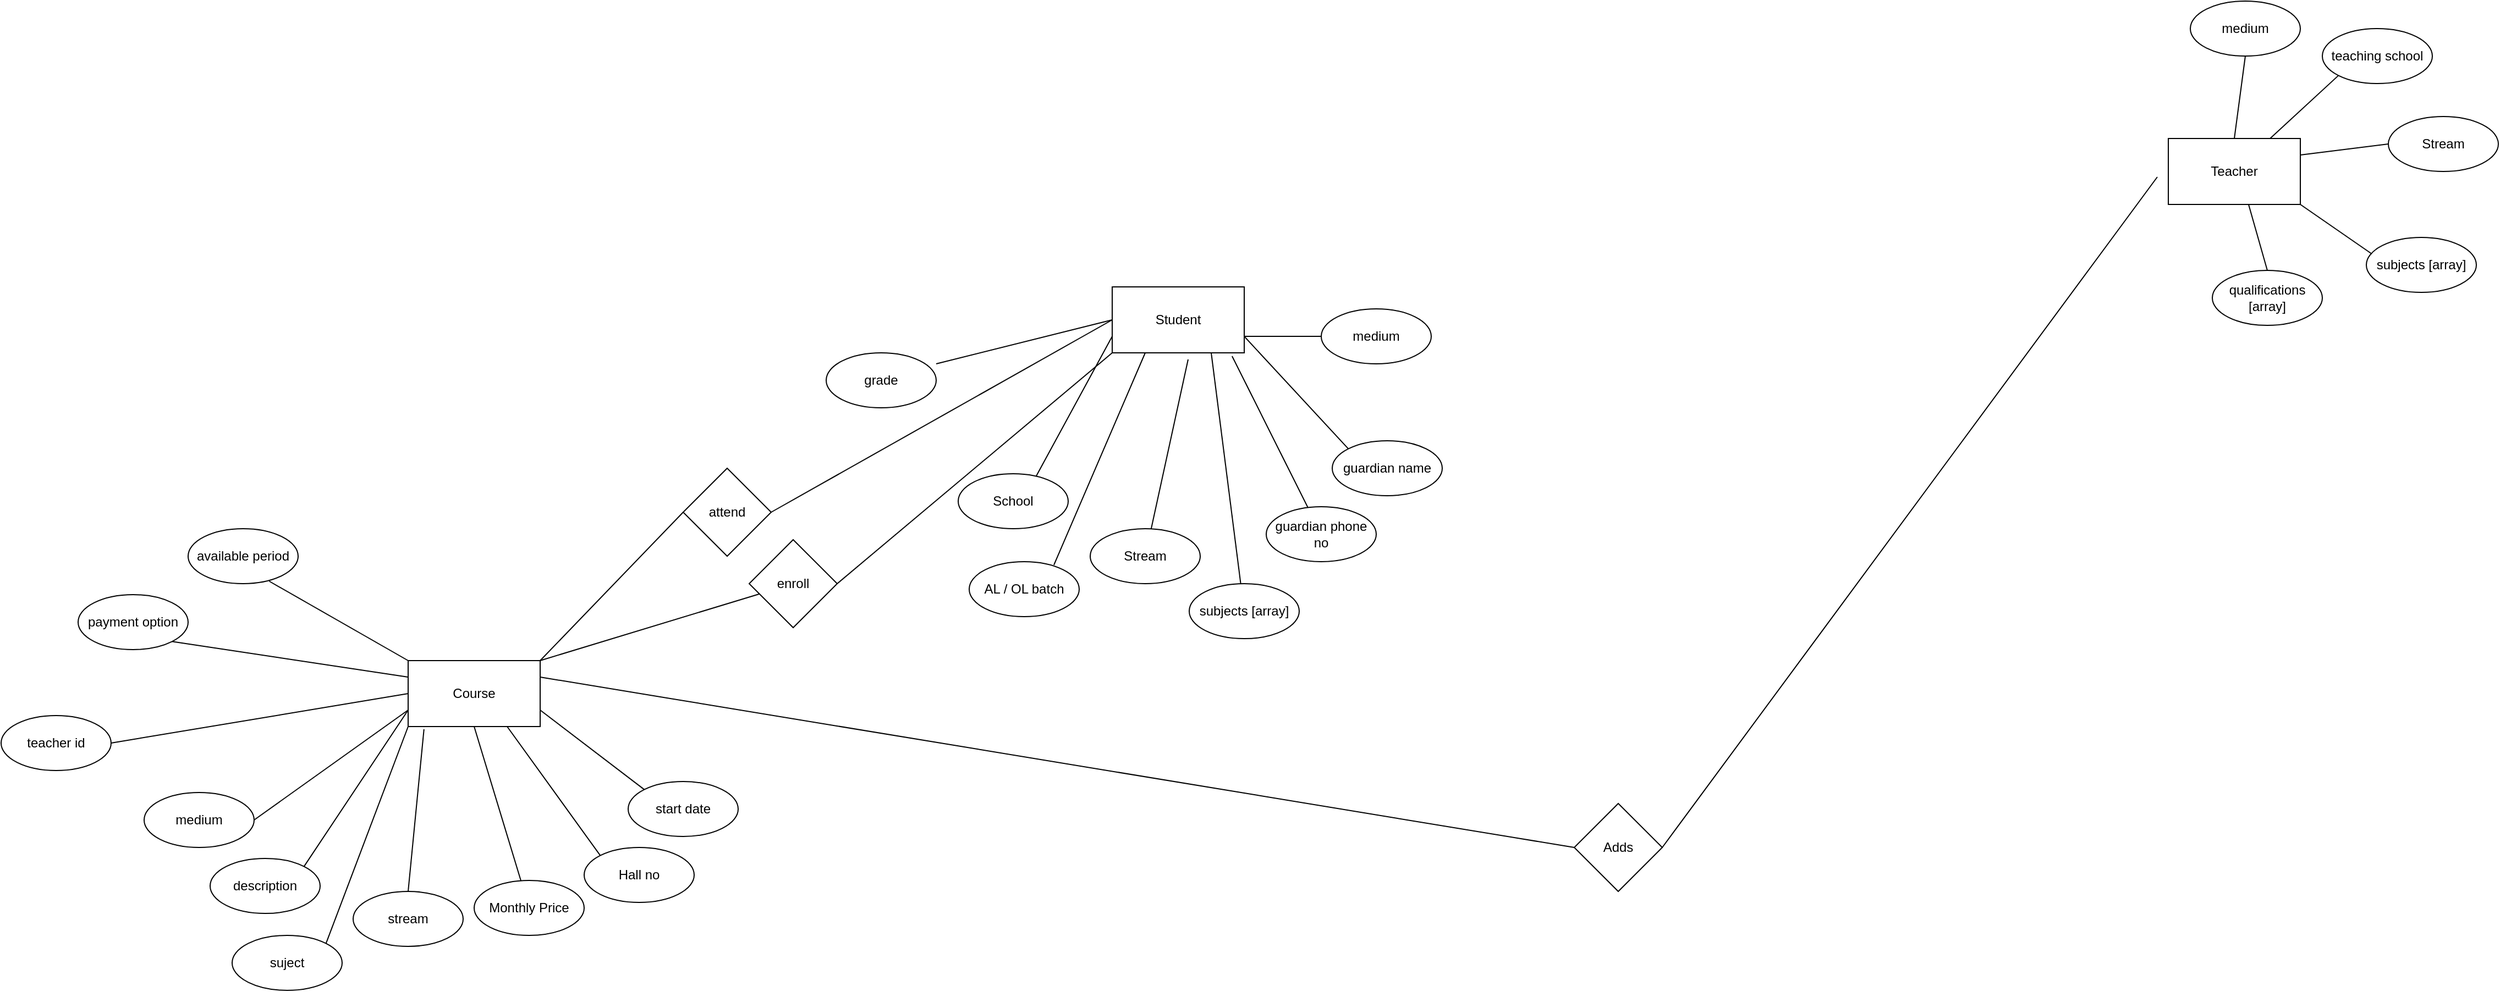 <mxfile version="21.5.0" type="device">
  <diagram id="-HUWZZVsckjwVQqoBrfk" name="Page-1">
    <mxGraphModel dx="3903" dy="1573" grid="1" gridSize="10" guides="1" tooltips="1" connect="1" arrows="1" fold="1" page="1" pageScale="1" pageWidth="850" pageHeight="1100" math="0" shadow="0">
      <root>
        <mxCell id="0" />
        <mxCell id="1" parent="0" />
        <mxCell id="8" value="grade" style="ellipse;whiteSpace=wrap;html=1;" parent="1" vertex="1">
          <mxGeometry x="-60" y="550" width="100" height="50" as="geometry" />
        </mxCell>
        <mxCell id="16" value="Student" style="rounded=0;whiteSpace=wrap;html=1;" parent="1" vertex="1">
          <mxGeometry x="200" y="490" width="120" height="60" as="geometry" />
        </mxCell>
        <mxCell id="28" value="School" style="ellipse;whiteSpace=wrap;html=1;" parent="1" vertex="1">
          <mxGeometry x="60" y="660" width="100" height="50" as="geometry" />
        </mxCell>
        <mxCell id="32" value="AL / OL batch" style="ellipse;whiteSpace=wrap;html=1;" parent="1" vertex="1">
          <mxGeometry x="70" y="740" width="100" height="50" as="geometry" />
        </mxCell>
        <mxCell id="33" value="Stream" style="ellipse;whiteSpace=wrap;html=1;" parent="1" vertex="1">
          <mxGeometry x="180" y="710" width="100" height="50" as="geometry" />
        </mxCell>
        <mxCell id="34" value="subjects [array]" style="ellipse;whiteSpace=wrap;html=1;" parent="1" vertex="1">
          <mxGeometry x="270" y="760" width="100" height="50" as="geometry" />
        </mxCell>
        <mxCell id="35" value="" style="endArrow=none;html=1;exitX=0;exitY=0.5;exitDx=0;exitDy=0;entryX=1;entryY=0.2;entryDx=0;entryDy=0;entryPerimeter=0;" parent="1" source="16" target="8" edge="1">
          <mxGeometry width="50" height="50" relative="1" as="geometry">
            <mxPoint x="200" y="325" as="sourcePoint" />
            <mxPoint x="99" y="376.0" as="targetPoint" />
          </mxGeometry>
        </mxCell>
        <mxCell id="36" value="" style="endArrow=none;html=1;exitX=0;exitY=0.75;exitDx=0;exitDy=0;entryX=0.71;entryY=0.04;entryDx=0;entryDy=0;entryPerimeter=0;" parent="1" source="16" target="28" edge="1">
          <mxGeometry width="50" height="50" relative="1" as="geometry">
            <mxPoint x="160" y="550" as="sourcePoint" />
            <mxPoint x="50" y="560" as="targetPoint" />
          </mxGeometry>
        </mxCell>
        <mxCell id="37" value="" style="endArrow=none;html=1;exitX=0.25;exitY=1;exitDx=0;exitDy=0;entryX=0.77;entryY=0.06;entryDx=0;entryDy=0;entryPerimeter=0;" parent="1" source="16" target="32" edge="1">
          <mxGeometry width="50" height="50" relative="1" as="geometry">
            <mxPoint x="250" y="640" as="sourcePoint" />
            <mxPoint x="140" y="650" as="targetPoint" />
          </mxGeometry>
        </mxCell>
        <mxCell id="38" value="" style="endArrow=none;html=1;exitX=0.575;exitY=1.1;exitDx=0;exitDy=0;exitPerimeter=0;" parent="1" source="16" target="33" edge="1">
          <mxGeometry width="50" height="50" relative="1" as="geometry">
            <mxPoint x="230" y="550" as="sourcePoint" />
            <mxPoint x="120" y="560" as="targetPoint" />
          </mxGeometry>
        </mxCell>
        <mxCell id="39" value="" style="endArrow=none;html=1;exitX=0.75;exitY=1;exitDx=0;exitDy=0;" parent="1" source="16" target="34" edge="1">
          <mxGeometry width="50" height="50" relative="1" as="geometry">
            <mxPoint x="240" y="560" as="sourcePoint" />
            <mxPoint x="130" y="570" as="targetPoint" />
          </mxGeometry>
        </mxCell>
        <mxCell id="48" value="Teacher" style="rounded=0;whiteSpace=wrap;html=1;" parent="1" vertex="1">
          <mxGeometry x="1160" y="355" width="120" height="60" as="geometry" />
        </mxCell>
        <mxCell id="49" value="teaching school" style="ellipse;whiteSpace=wrap;html=1;" parent="1" vertex="1">
          <mxGeometry x="1300" y="255" width="100" height="50" as="geometry" />
        </mxCell>
        <mxCell id="50" value="Stream" style="ellipse;whiteSpace=wrap;html=1;" parent="1" vertex="1">
          <mxGeometry x="1360" y="335" width="100" height="50" as="geometry" />
        </mxCell>
        <mxCell id="52" value="subjects [array]" style="ellipse;whiteSpace=wrap;html=1;" parent="1" vertex="1">
          <mxGeometry x="1340" y="445" width="100" height="50" as="geometry" />
        </mxCell>
        <mxCell id="53" value="qualifications [array]" style="ellipse;whiteSpace=wrap;html=1;" parent="1" vertex="1">
          <mxGeometry x="1200" y="475" width="100" height="50" as="geometry" />
        </mxCell>
        <mxCell id="54" value="" style="endArrow=none;html=1;exitX=0.608;exitY=1;exitDx=0;exitDy=0;exitPerimeter=0;entryX=0.5;entryY=0;entryDx=0;entryDy=0;" parent="1" source="48" target="53" edge="1">
          <mxGeometry width="50" height="50" relative="1" as="geometry">
            <mxPoint x="940" y="415" as="sourcePoint" />
            <mxPoint x="987.379" y="505.81" as="targetPoint" />
          </mxGeometry>
        </mxCell>
        <mxCell id="55" value="" style="endArrow=none;html=1;exitX=1;exitY=1;exitDx=0;exitDy=0;entryX=0.05;entryY=0.3;entryDx=0;entryDy=0;entryPerimeter=0;" parent="1" source="48" target="52" edge="1">
          <mxGeometry width="50" height="50" relative="1" as="geometry">
            <mxPoint x="1242.96" y="425" as="sourcePoint" />
            <mxPoint x="1260" y="485" as="targetPoint" />
          </mxGeometry>
        </mxCell>
        <mxCell id="56" value="" style="endArrow=none;html=1;exitX=0;exitY=0.5;exitDx=0;exitDy=0;entryX=1;entryY=0.25;entryDx=0;entryDy=0;" parent="1" source="50" target="48" edge="1">
          <mxGeometry width="50" height="50" relative="1" as="geometry">
            <mxPoint x="1252.96" y="435" as="sourcePoint" />
            <mxPoint x="1270" y="495" as="targetPoint" />
          </mxGeometry>
        </mxCell>
        <mxCell id="57" value="" style="endArrow=none;html=1;exitX=0;exitY=1;exitDx=0;exitDy=0;" parent="1" source="49" target="48" edge="1">
          <mxGeometry width="50" height="50" relative="1" as="geometry">
            <mxPoint x="1262.96" y="445" as="sourcePoint" />
            <mxPoint x="1280" y="505" as="targetPoint" />
          </mxGeometry>
        </mxCell>
        <mxCell id="101" value="guardian phone no" style="ellipse;whiteSpace=wrap;html=1;" parent="1" vertex="1">
          <mxGeometry x="340" y="690" width="100" height="50" as="geometry" />
        </mxCell>
        <mxCell id="102" value="guardian name" style="ellipse;whiteSpace=wrap;html=1;" parent="1" vertex="1">
          <mxGeometry x="400" y="630" width="100" height="50" as="geometry" />
        </mxCell>
        <mxCell id="103" value="" style="endArrow=none;html=1;exitX=0.908;exitY=1.05;exitDx=0;exitDy=0;exitPerimeter=0;" parent="1" source="16" target="101" edge="1">
          <mxGeometry width="50" height="50" relative="1" as="geometry">
            <mxPoint x="300" y="560" as="sourcePoint" />
            <mxPoint x="343.642" y="730.203" as="targetPoint" />
          </mxGeometry>
        </mxCell>
        <mxCell id="104" value="" style="endArrow=none;html=1;exitX=1;exitY=0.75;exitDx=0;exitDy=0;entryX=0;entryY=0;entryDx=0;entryDy=0;" parent="1" source="16" target="102" edge="1">
          <mxGeometry width="50" height="50" relative="1" as="geometry">
            <mxPoint x="310" y="570" as="sourcePoint" />
            <mxPoint x="353.642" y="740.203" as="targetPoint" />
          </mxGeometry>
        </mxCell>
        <mxCell id="127" value="Course" style="rounded=0;whiteSpace=wrap;html=1;" parent="1" vertex="1">
          <mxGeometry x="-440" y="830" width="120" height="60" as="geometry" />
        </mxCell>
        <mxCell id="129" value="description" style="ellipse;whiteSpace=wrap;html=1;" parent="1" vertex="1">
          <mxGeometry x="-620" y="1010" width="100" height="50" as="geometry" />
        </mxCell>
        <mxCell id="130" value="suject" style="ellipse;whiteSpace=wrap;html=1;" parent="1" vertex="1">
          <mxGeometry x="-600" y="1080" width="100" height="50" as="geometry" />
        </mxCell>
        <mxCell id="131" value="stream" style="ellipse;whiteSpace=wrap;html=1;" parent="1" vertex="1">
          <mxGeometry x="-490" y="1040" width="100" height="50" as="geometry" />
        </mxCell>
        <mxCell id="140" value="Monthly Price" style="ellipse;whiteSpace=wrap;html=1;" parent="1" vertex="1">
          <mxGeometry x="-380" y="1030" width="100" height="50" as="geometry" />
        </mxCell>
        <mxCell id="145" value="available period" style="ellipse;whiteSpace=wrap;html=1;" parent="1" vertex="1">
          <mxGeometry x="-640" y="710" width="100" height="50" as="geometry" />
        </mxCell>
        <mxCell id="147" value="teacher id" style="ellipse;whiteSpace=wrap;html=1;" parent="1" vertex="1">
          <mxGeometry x="-810" y="880" width="100" height="50" as="geometry" />
        </mxCell>
        <mxCell id="148" value="Hall no" style="ellipse;whiteSpace=wrap;html=1;" parent="1" vertex="1">
          <mxGeometry x="-280" y="1000" width="100" height="50" as="geometry" />
        </mxCell>
        <mxCell id="149" value="start date" style="ellipse;whiteSpace=wrap;html=1;" parent="1" vertex="1">
          <mxGeometry x="-240" y="940" width="100" height="50" as="geometry" />
        </mxCell>
        <mxCell id="161" value="" style="endArrow=none;html=1;exitX=0.75;exitY=1;exitDx=0;exitDy=0;entryX=0;entryY=0;entryDx=0;entryDy=0;" parent="1" source="127" target="148" edge="1">
          <mxGeometry width="50" height="50" relative="1" as="geometry">
            <mxPoint x="-500" y="660" as="sourcePoint" />
            <mxPoint x="-552.9" y="751.3" as="targetPoint" />
          </mxGeometry>
        </mxCell>
        <mxCell id="163" value="" style="endArrow=none;html=1;exitX=0.5;exitY=1;exitDx=0;exitDy=0;" parent="1" source="127" target="140" edge="1">
          <mxGeometry width="50" height="50" relative="1" as="geometry">
            <mxPoint x="-490" y="670" as="sourcePoint" />
            <mxPoint x="-542.9" y="761.3" as="targetPoint" />
          </mxGeometry>
        </mxCell>
        <mxCell id="165" value="" style="endArrow=none;html=1;exitX=0;exitY=1;exitDx=0;exitDy=0;entryX=1;entryY=0;entryDx=0;entryDy=0;" parent="1" source="127" target="130" edge="1">
          <mxGeometry width="50" height="50" relative="1" as="geometry">
            <mxPoint x="-480" y="680" as="sourcePoint" />
            <mxPoint x="-532.9" y="771.3" as="targetPoint" />
          </mxGeometry>
        </mxCell>
        <mxCell id="167" value="" style="endArrow=none;html=1;exitX=0;exitY=0.75;exitDx=0;exitDy=0;entryX=1;entryY=0;entryDx=0;entryDy=0;" parent="1" source="127" target="129" edge="1">
          <mxGeometry width="50" height="50" relative="1" as="geometry">
            <mxPoint x="-470" y="690" as="sourcePoint" />
            <mxPoint x="-522.9" y="781.3" as="targetPoint" />
          </mxGeometry>
        </mxCell>
        <mxCell id="170" value="" style="endArrow=none;html=1;exitX=0;exitY=0;exitDx=0;exitDy=0;entryX=1;entryY=0.75;entryDx=0;entryDy=0;" parent="1" source="149" target="127" edge="1">
          <mxGeometry width="50" height="50" relative="1" as="geometry">
            <mxPoint x="-510" y="650" as="sourcePoint" />
            <mxPoint x="-562.9" y="741.3" as="targetPoint" />
          </mxGeometry>
        </mxCell>
        <mxCell id="171" value="" style="endArrow=none;html=1;exitX=0;exitY=0.5;exitDx=0;exitDy=0;entryX=1;entryY=0.5;entryDx=0;entryDy=0;" parent="1" source="127" target="147" edge="1">
          <mxGeometry width="50" height="50" relative="1" as="geometry">
            <mxPoint x="-450" y="710" as="sourcePoint" />
            <mxPoint x="-502.9" y="801.3" as="targetPoint" />
          </mxGeometry>
        </mxCell>
        <mxCell id="172" value="" style="endArrow=none;html=1;exitX=0.12;exitY=1.04;exitDx=0;exitDy=0;entryX=0.5;entryY=0;entryDx=0;entryDy=0;exitPerimeter=0;" parent="1" source="127" target="131" edge="1">
          <mxGeometry width="50" height="50" relative="1" as="geometry">
            <mxPoint x="-500" y="660" as="sourcePoint" />
            <mxPoint x="-552.9" y="751.3" as="targetPoint" />
          </mxGeometry>
        </mxCell>
        <mxCell id="175" value="payment option" style="ellipse;whiteSpace=wrap;html=1;" parent="1" vertex="1">
          <mxGeometry x="-740" y="770" width="100" height="50" as="geometry" />
        </mxCell>
        <mxCell id="176" value="attend" style="rhombus;whiteSpace=wrap;html=1;" parent="1" vertex="1">
          <mxGeometry x="-190" y="655" width="80" height="80" as="geometry" />
        </mxCell>
        <mxCell id="177" value="" style="endArrow=none;html=1;exitX=1;exitY=0.5;exitDx=0;exitDy=0;entryX=0;entryY=0.5;entryDx=0;entryDy=0;" parent="1" source="176" target="16" edge="1">
          <mxGeometry width="50" height="50" relative="1" as="geometry">
            <mxPoint x="-40" y="880" as="sourcePoint" />
            <mxPoint x="-310" y="870" as="targetPoint" />
          </mxGeometry>
        </mxCell>
        <mxCell id="178" value="" style="endArrow=none;html=1;exitX=0;exitY=0.5;exitDx=0;exitDy=0;entryX=1;entryY=0;entryDx=0;entryDy=0;" parent="1" source="176" target="127" edge="1">
          <mxGeometry width="50" height="50" relative="1" as="geometry">
            <mxPoint x="-30" y="890" as="sourcePoint" />
            <mxPoint x="-300" y="880" as="targetPoint" />
          </mxGeometry>
        </mxCell>
        <mxCell id="179" value="enroll" style="rhombus;whiteSpace=wrap;html=1;" parent="1" vertex="1">
          <mxGeometry x="-130" y="720" width="80" height="80" as="geometry" />
        </mxCell>
        <mxCell id="180" value="" style="endArrow=none;html=1;entryX=1;entryY=0;entryDx=0;entryDy=0;" parent="1" source="179" target="127" edge="1">
          <mxGeometry width="50" height="50" relative="1" as="geometry">
            <mxPoint x="-140" y="670" as="sourcePoint" />
            <mxPoint x="-310" y="840" as="targetPoint" />
          </mxGeometry>
        </mxCell>
        <mxCell id="181" value="" style="endArrow=none;html=1;entryX=1;entryY=0.5;entryDx=0;entryDy=0;exitX=0;exitY=1;exitDx=0;exitDy=0;" parent="1" source="16" target="179" edge="1">
          <mxGeometry width="50" height="50" relative="1" as="geometry">
            <mxPoint x="-110.667" y="779.333" as="sourcePoint" />
            <mxPoint x="-310" y="840" as="targetPoint" />
          </mxGeometry>
        </mxCell>
        <mxCell id="190" value="" style="endArrow=none;html=1;exitX=0;exitY=0.25;exitDx=0;exitDy=0;entryX=1;entryY=1;entryDx=0;entryDy=0;" parent="1" source="127" target="175" edge="1">
          <mxGeometry width="50" height="50" relative="1" as="geometry">
            <mxPoint x="-430" y="870" as="sourcePoint" />
            <mxPoint x="-550.0" y="855" as="targetPoint" />
          </mxGeometry>
        </mxCell>
        <mxCell id="211" value="medium" style="ellipse;whiteSpace=wrap;html=1;" parent="1" vertex="1">
          <mxGeometry x="-680" y="950" width="100" height="50" as="geometry" />
        </mxCell>
        <mxCell id="212" value="" style="endArrow=none;html=1;exitX=0;exitY=0.75;exitDx=0;exitDy=0;entryX=1;entryY=0.5;entryDx=0;entryDy=0;" parent="1" source="127" target="211" edge="1">
          <mxGeometry width="50" height="50" relative="1" as="geometry">
            <mxPoint x="-430" y="885" as="sourcePoint" />
            <mxPoint x="-524.136" y="1027.58" as="targetPoint" />
          </mxGeometry>
        </mxCell>
        <mxCell id="213" value="medium" style="ellipse;whiteSpace=wrap;html=1;" parent="1" vertex="1">
          <mxGeometry x="1180" y="230" width="100" height="50" as="geometry" />
        </mxCell>
        <mxCell id="214" value="" style="endArrow=none;html=1;exitX=0.5;exitY=1;exitDx=0;exitDy=0;entryX=0.5;entryY=0;entryDx=0;entryDy=0;" parent="1" source="213" target="48" edge="1">
          <mxGeometry width="50" height="50" relative="1" as="geometry">
            <mxPoint x="1324.136" y="307.42" as="sourcePoint" />
            <mxPoint x="1262.246" y="365" as="targetPoint" />
          </mxGeometry>
        </mxCell>
        <mxCell id="215" value="medium" style="ellipse;whiteSpace=wrap;html=1;" parent="1" vertex="1">
          <mxGeometry x="390" y="510" width="100" height="50" as="geometry" />
        </mxCell>
        <mxCell id="216" value="" style="endArrow=none;html=1;exitX=1;exitY=0.75;exitDx=0;exitDy=0;entryX=0;entryY=0.5;entryDx=0;entryDy=0;" parent="1" source="16" target="215" edge="1">
          <mxGeometry width="50" height="50" relative="1" as="geometry">
            <mxPoint x="330.0" y="545" as="sourcePoint" />
            <mxPoint x="424.136" y="647.58" as="targetPoint" />
          </mxGeometry>
        </mxCell>
        <mxCell id="9qLWGa4IrfRKWyGXlH-o-248" value="" style="endArrow=none;html=1;exitX=0;exitY=0;exitDx=0;exitDy=0;entryX=0.737;entryY=0.955;entryDx=0;entryDy=0;entryPerimeter=0;" parent="1" source="127" target="145" edge="1">
          <mxGeometry width="50" height="50" relative="1" as="geometry">
            <mxPoint x="-430" y="855" as="sourcePoint" />
            <mxPoint x="-644" y="822" as="targetPoint" />
          </mxGeometry>
        </mxCell>
        <mxCell id="9qLWGa4IrfRKWyGXlH-o-249" value="Adds" style="rhombus;whiteSpace=wrap;html=1;" parent="1" vertex="1">
          <mxGeometry x="620" y="960" width="80" height="80" as="geometry" />
        </mxCell>
        <mxCell id="9qLWGa4IrfRKWyGXlH-o-250" value="" style="endArrow=none;html=1;exitX=1;exitY=0.5;exitDx=0;exitDy=0;" parent="1" source="9qLWGa4IrfRKWyGXlH-o-249" edge="1">
          <mxGeometry width="50" height="50" relative="1" as="geometry">
            <mxPoint x="330" y="530" as="sourcePoint" />
            <mxPoint x="1150" y="390" as="targetPoint" />
          </mxGeometry>
        </mxCell>
        <mxCell id="9qLWGa4IrfRKWyGXlH-o-251" value="" style="endArrow=none;html=1;exitX=1;exitY=0.25;exitDx=0;exitDy=0;entryX=0;entryY=0.5;entryDx=0;entryDy=0;" parent="1" source="127" target="9qLWGa4IrfRKWyGXlH-o-249" edge="1">
          <mxGeometry width="50" height="50" relative="1" as="geometry">
            <mxPoint x="710" y="1010" as="sourcePoint" />
            <mxPoint x="1160" y="400" as="targetPoint" />
          </mxGeometry>
        </mxCell>
      </root>
    </mxGraphModel>
  </diagram>
</mxfile>
